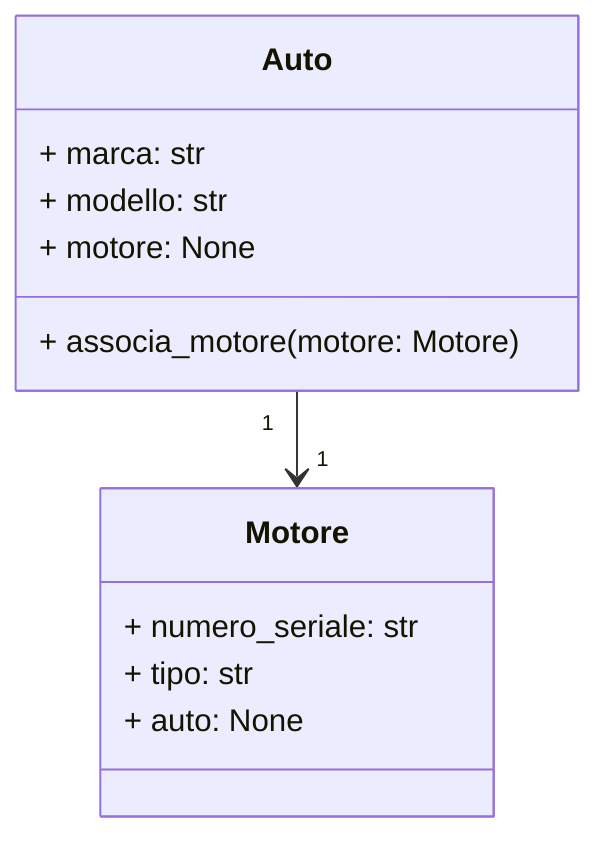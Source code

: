 classDiagram
    class Motore {
    + numero_seriale: str
    + tipo: str
    + auto: None
    }

    class Auto{
    + marca: str
    + modello: str
    + motore: None
    + associa_motore(motore: Motore)
    }

    Auto "1" --> "1" Motore